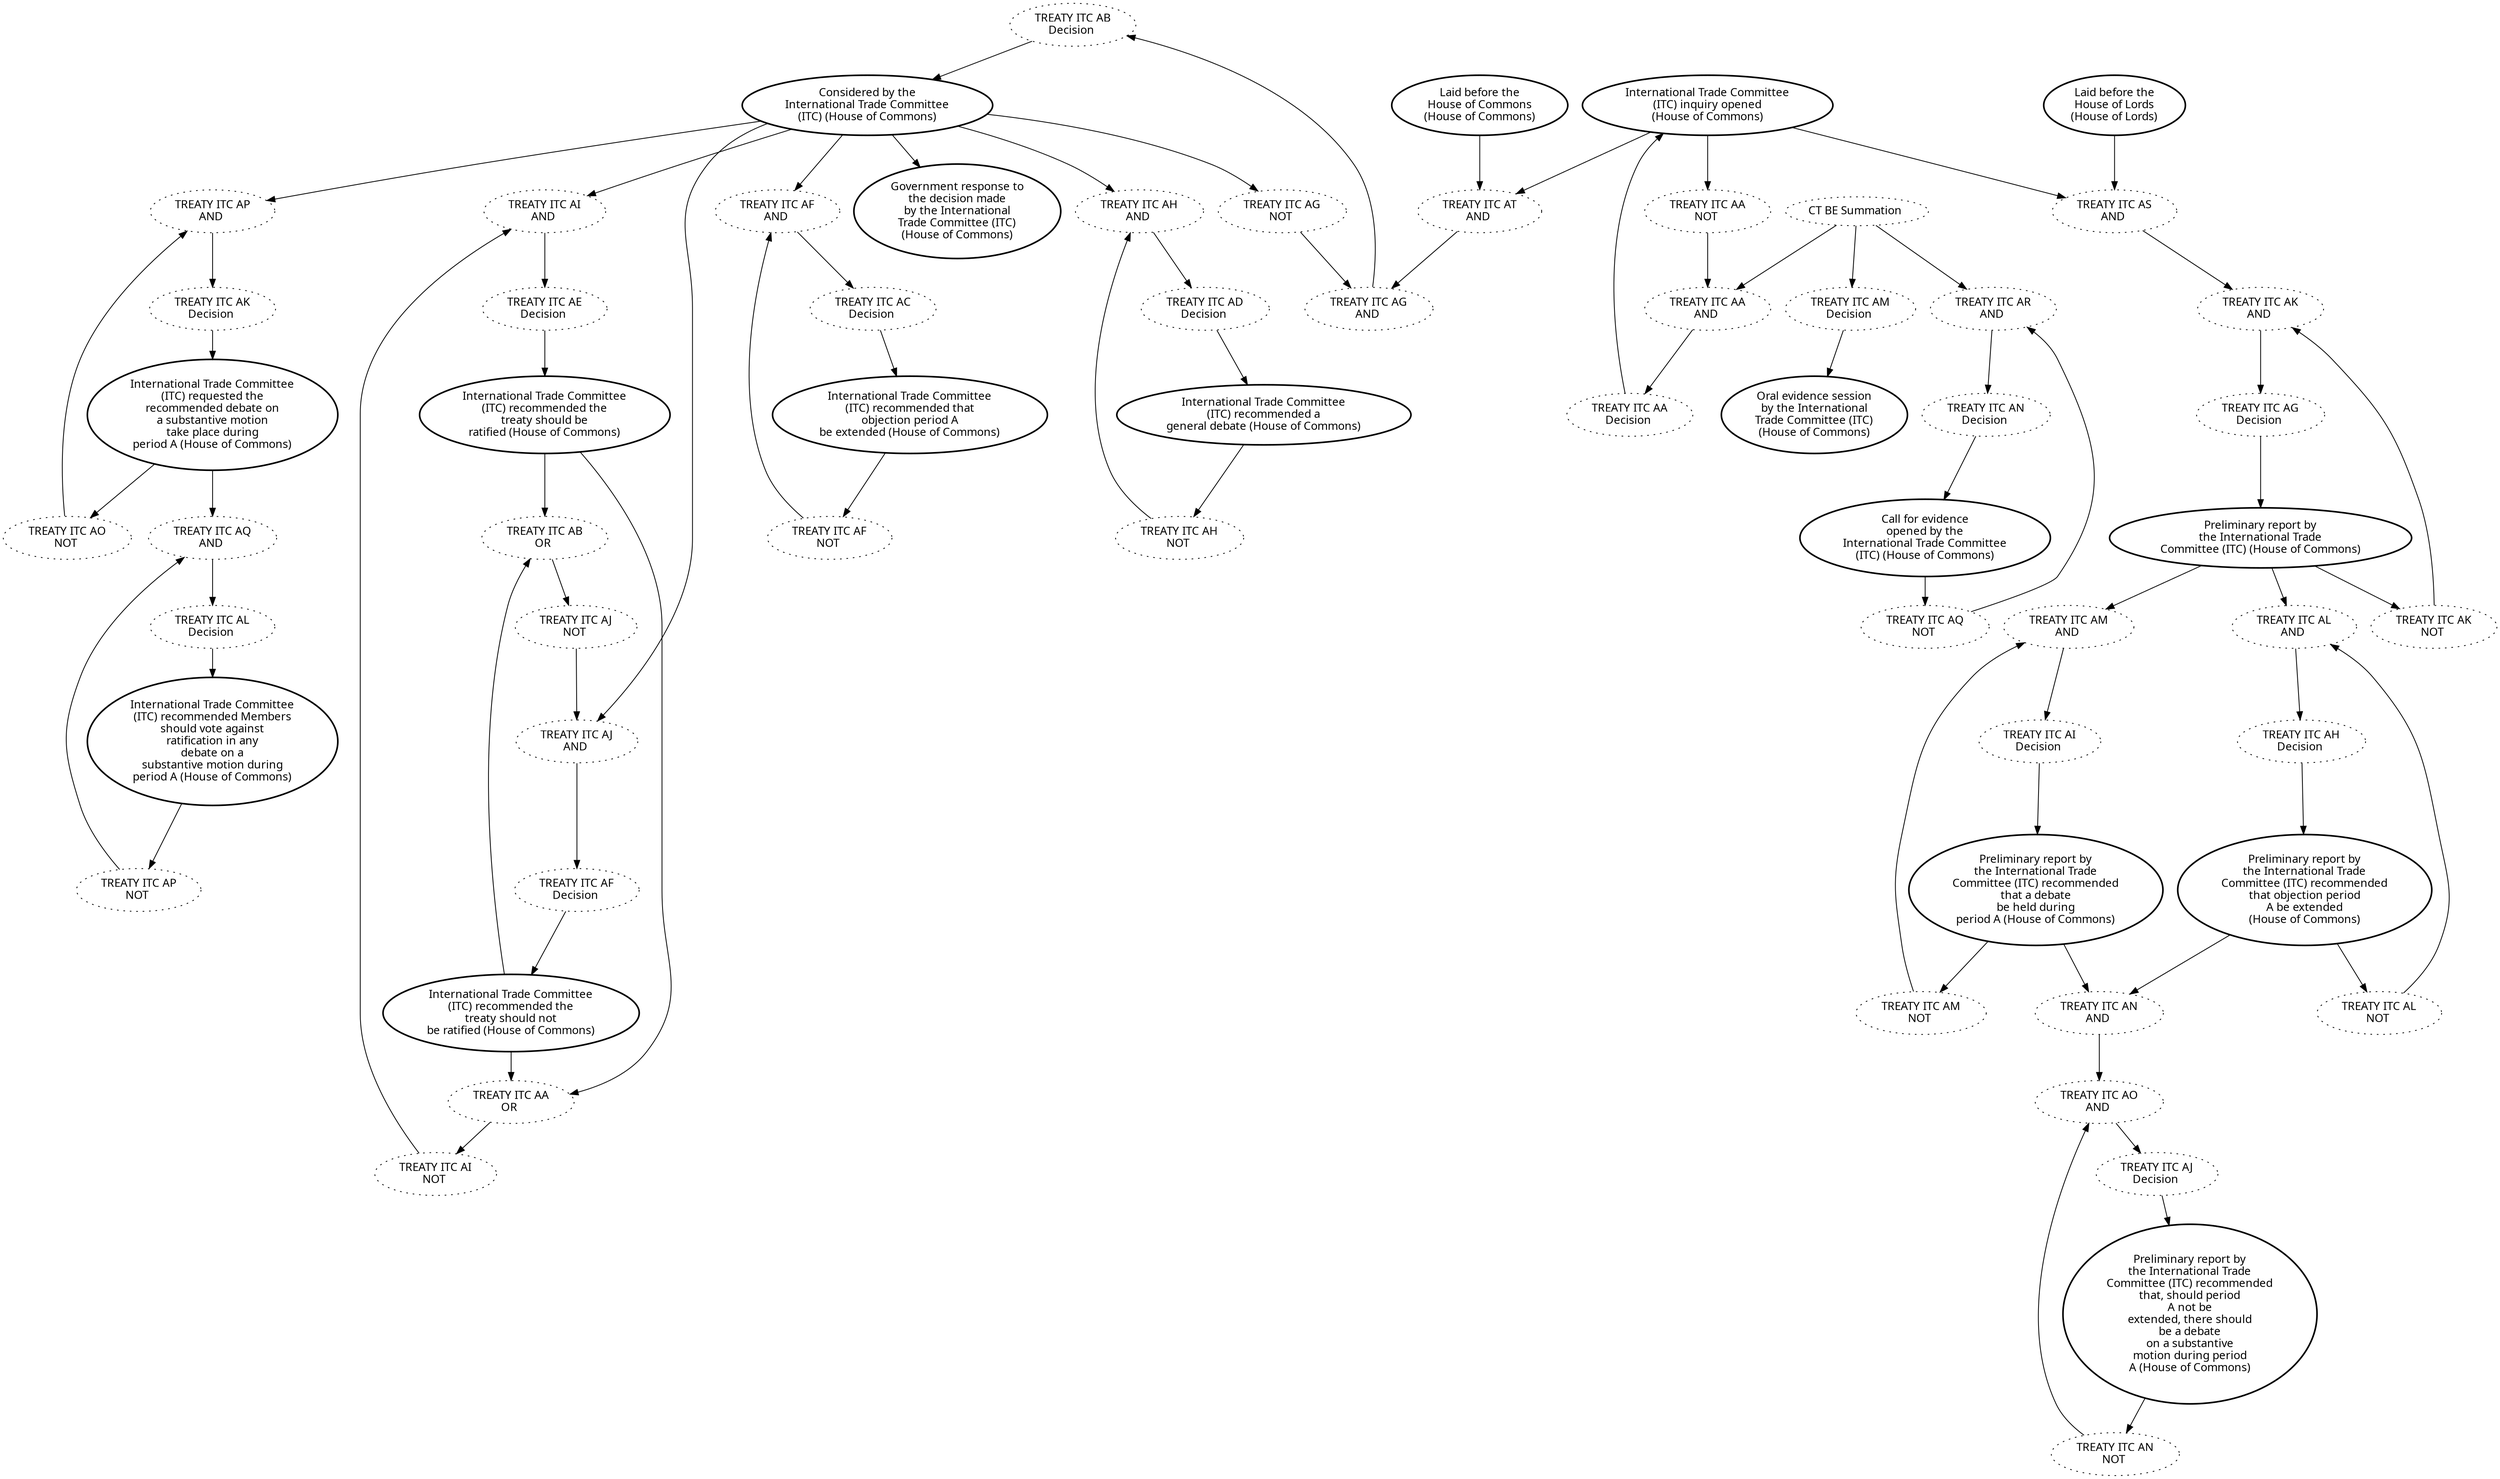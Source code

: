 digraph{graph[fontname="calibri"];node[fontname="calibri"];edge[fontname="calibri"];edge [style=solid, color=black];"819"->"144"[label=""];edge[style=solid, color=black];edge [style=solid, color=black];"823"->"145"[label=""];edge[style=solid, color=black];edge [style=solid, color=black];"821"->"146"[label=""];edge[style=solid, color=black];edge [style=solid, color=black];"822"->"246"[label=""];edge[style=solid, color=black];edge [style=solid, color=black];"820"->"254"[label=""];edge[style=solid, color=black];edge [style=solid, color=black];"818"->"265"[label=""];edge[style=solid, color=black];edge [style=solid, color=black];"144"->"267"[label=""];edge[style=solid, color=black];edge [style=solid, color=black];"2355"->"278"[label=""];edge[style=solid, color=black];edge [style=solid, color=black];"836"->"818"[label=""];edge[style=solid, color=black];edge [style=solid, color=black];"842"->"819"[label=""];edge[style=solid, color=black];edge [style=solid, color=black];"841"->"820"[label=""];edge[style=solid, color=black];edge [style=solid, color=black];"843"->"821"[label=""];edge[style=solid, color=black];edge [style=solid, color=black];"844"->"822"[label=""];edge[style=solid, color=black];edge [style=solid, color=black];"845"->"823"[label=""];edge[style=solid, color=black];edge [style=solid, color=black];"246"->"824"[label=""];edge[style=solid, color=black];edge [style=solid, color=black];"145"->"824"[label=""];edge[style=solid, color=black];edge [style=solid, color=black];"246"->"825"[label=""];edge[style=solid, color=black];edge [style=solid, color=black];"145"->"825"[label=""];edge[style=solid, color=black];edge [style=solid, color=black];"265"->"826"[label=""];edge[style=solid, color=black];edge [style=solid, color=black];"254"->"831"[label=""];edge[style=solid, color=black];edge [style=solid, color=black];"144"->"832"[label=""];edge[style=solid, color=black];edge [style=solid, color=black];"146"->"833"[label=""];edge[style=solid, color=black];edge [style=solid, color=black];"824"->"834"[label=""];edge[style=solid, color=black];edge [style=solid, color=black];"825"->"835"[label=""];edge[style=solid, color=black];edge [style=solid, color=black];"2352"->"836"[label=""];edge[style=solid, color=black];edge [style=solid, color=black];"826"->"836"[label=""];edge[style=solid, color=black];edge [style=solid, color=black];"144"->"841"[label=""];edge[style=solid, color=black];edge [style=solid, color=black];"831"->"841"[label=""];edge[style=solid, color=black];edge [style=solid, color=black];"832"->"842"[label=""];edge[style=solid, color=black];edge [style=solid, color=black];"2363"->"842"[label=""];edge[style=solid, color=black];edge [style=solid, color=black];"144"->"843"[label=""];edge[style=solid, color=black];edge [style=solid, color=black];"833"->"843"[label=""];edge[style=solid, color=black];edge [style=solid, color=black];"144"->"844"[label=""];edge[style=solid, color=black];edge [style=solid, color=black];"834"->"844"[label=""];edge[style=solid, color=black];edge [style=solid, color=black];"144"->"845"[label=""];edge[style=solid, color=black];edge [style=solid, color=black];"835"->"845"[label=""];edge[style=solid, color=black];edge [style=solid, color=black];"2354"->"1857"[label=""];edge[style=solid, color=black];edge [style=solid, color=black];"1899"->"1880"[label=""];edge[style=solid, color=black];edge [style=solid, color=black];"1900"->"1881"[label=""];edge[style=solid, color=black];edge [style=solid, color=black];"1901"->"1882"[label=""];edge[style=solid, color=black];edge [style=solid, color=black];"1902"->"1883"[label=""];edge[style=solid, color=black];edge [style=solid, color=black];"1903"->"1884"[label=""];edge[style=solid, color=black];edge [style=solid, color=black];"1904"->"1885"[label=""];edge[style=solid, color=black];edge [style=solid, color=black];"1880"->"1886"[label=""];edge[style=solid, color=black];edge [style=solid, color=black];"1881"->"1887"[label=""];edge[style=solid, color=black];edge [style=solid, color=black];"1882"->"1888"[label=""];edge[style=solid, color=black];edge [style=solid, color=black];"1883"->"1889"[label=""];edge[style=solid, color=black];edge [style=solid, color=black];"1884"->"1890"[label=""];edge[style=solid, color=black];edge [style=solid, color=black];"1885"->"1891"[label=""];edge[style=solid, color=black];edge [style=solid, color=black];"1886"->"1892"[label=""];edge[style=solid, color=black];edge [style=solid, color=black];"2362"->"1892"[label=""];edge[style=solid, color=black];edge [style=solid, color=black];"1880"->"1893"[label=""];edge[style=solid, color=black];edge [style=solid, color=black];"1887"->"1893"[label=""];edge[style=solid, color=black];edge [style=solid, color=black];"1880"->"1894"[label=""];edge[style=solid, color=black];edge [style=solid, color=black];"1888"->"1894"[label=""];edge[style=solid, color=black];edge [style=solid, color=black];"1881"->"1895"[label=""];edge[style=solid, color=black];edge [style=solid, color=black];"1882"->"1895"[label=""];edge[style=solid, color=black];edge [style=solid, color=black];"1895"->"1896"[label=""];edge[style=solid, color=black];edge [style=solid, color=black];"1889"->"1896"[label=""];edge[style=solid, color=black];edge [style=solid, color=black];"144"->"1897"[label=""];edge[style=solid, color=black];edge [style=solid, color=black];"1890"->"1897"[label=""];edge[style=solid, color=black];edge [style=solid, color=black];"1884"->"1898"[label=""];edge[style=solid, color=black];edge [style=solid, color=black];"1891"->"1898"[label=""];edge[style=solid, color=black];edge [style=solid, color=black];"1892"->"1899"[label=""];edge[style=solid, color=black];edge [style=solid, color=black];"1893"->"1900"[label=""];edge[style=solid, color=black];edge [style=solid, color=black];"1894"->"1901"[label=""];edge[style=solid, color=black];edge [style=solid, color=black];"1896"->"1902"[label=""];edge[style=solid, color=black];edge [style=solid, color=black];"1897"->"1903"[label=""];edge[style=solid, color=black];edge [style=solid, color=black];"1898"->"1904"[label=""];edge[style=solid, color=black];edge [style=solid, color=black];"2352"->"2354"[label=""];edge[style=solid, color=black];edge [style=solid, color=black];"2357"->"2355"[label=""];edge[style=solid, color=black];edge [style=solid, color=black];"278"->"2356"[label=""];edge[style=solid, color=black];edge [style=solid, color=black];"2352"->"2357"[label=""];edge[style=solid, color=black];edge [style=solid, color=black];"2356"->"2357"[label=""];edge[style=solid, color=black];edge [style=solid, color=black];"265"->"2362"[label=""];edge[style=solid, color=black];edge [style=solid, color=black];"12"->"2362"[label=""];edge[style=solid, color=black];edge [style=solid, color=black];"265"->"2363"[label=""];edge[style=solid, color=black];edge [style=solid, color=black];"4"->"2363"[label=""];edge[style=solid, color=black];"819" [label="TREATY ITC AB\nDecision ", style=dotted];"823" [label="TREATY ITC AF\nDecision ", style=dotted];"821" [label="TREATY ITC AD\nDecision ", style=dotted];"822" [label="TREATY ITC AE\nDecision ", style=dotted];"820" [label="TREATY ITC AC\nDecision ", style=dotted];"818" [label="TREATY ITC AA\nDecision ", style=dotted];"144" [label="Considered by the\nInternational Trade Committee\n(ITC) (House of Commons)", style=bold];"2355" [label="TREATY ITC AN\nDecision ", style=dotted];"836" [label="TREATY ITC AA\nAND ", style=dotted];"842" [label="TREATY ITC AG\nAND ", style=dotted];"841" [label="TREATY ITC AF\nAND ", style=dotted];"843" [label="TREATY ITC AH\nAND ", style=dotted];"844" [label="TREATY ITC AI\nAND ", style=dotted];"845" [label="TREATY ITC AJ\nAND ", style=dotted];"246" [label="International Trade Committee\n(ITC) recommended the\ntreaty should be\nratified (House of Commons)", style=bold];"145" [label="International Trade Committee\n(ITC) recommended the\ntreaty should not\nbe ratified (House of Commons)", style=bold];"265" [label="International Trade Committee\n(ITC) inquiry opened\n(House of Commons)", style=bold];"254" [label="International Trade Committee\n(ITC) recommended that\nobjection period A\nbe extended (House of Commons)", style=bold];"146" [label="International Trade Committee\n(ITC) recommended a\ngeneral debate (House of Commons)", style=bold];"824" [label="TREATY ITC AA\nOR ", style=dotted];"825" [label="TREATY ITC AB\nOR ", style=dotted];"2352" [label="CT BE Summation ", style=dotted];"826" [label="TREATY ITC AA\nNOT ", style=dotted];"831" [label="TREATY ITC AF\nNOT ", style=dotted];"832" [label="TREATY ITC AG\nNOT ", style=dotted];"2363" [label="TREATY ITC AT\nAND ", style=dotted];"833" [label="TREATY ITC AH\nNOT ", style=dotted];"834" [label="TREATY ITC AI\nNOT ", style=dotted];"835" [label="TREATY ITC AJ\nNOT ", style=dotted];"2354" [label="TREATY ITC AM\nDecision ", style=dotted];"1899" [label="TREATY ITC AG\nDecision ", style=dotted];"1900" [label="TREATY ITC AH\nDecision ", style=dotted];"1901" [label="TREATY ITC AI\nDecision ", style=dotted];"1902" [label="TREATY ITC AJ\nDecision ", style=dotted];"1903" [label="TREATY ITC AK\nDecision ", style=dotted];"1904" [label="TREATY ITC AL\nDecision ", style=dotted];"1880" [label="Preliminary report by\nthe International Trade\nCommittee (ITC) (House of Commons)", style=bold];"1881" [label="Preliminary report by\nthe International Trade\nCommittee (ITC) recommended\nthat objection period\nA be extended\n(House of Commons)", style=bold];"1882" [label="Preliminary report by\nthe International Trade\nCommittee (ITC) recommended\nthat a debate\nbe held during\nperiod A (House of Commons)", style=bold];"1883" [label="Preliminary report by\nthe International Trade\nCommittee (ITC) recommended\nthat, should period\nA not be\nextended, there should\nbe a debate\non a substantive\nmotion during period\nA (House of Commons)", style=bold];"1884" [label="International Trade Committee\n(ITC) requested the\nrecommended debate on\na substantive motion\ntake place during\nperiod A (House of Commons)", style=bold];"1885" [label="International Trade Committee\n(ITC) recommended Members\nshould vote against\nratification in any\ndebate on a\nsubstantive motion during\nperiod A (House of Commons)", style=bold];"1886" [label="TREATY ITC AK\nNOT ", style=dotted];"2362" [label="TREATY ITC AS\nAND ", style=dotted];"1887" [label="TREATY ITC AL\nNOT ", style=dotted];"1888" [label="TREATY ITC AM\nNOT ", style=dotted];"1895" [label="TREATY ITC AN\nAND ", style=dotted];"1889" [label="TREATY ITC AN\nNOT ", style=dotted];"1890" [label="TREATY ITC AO\nNOT ", style=dotted];"1891" [label="TREATY ITC AP\nNOT ", style=dotted];"1892" [label="TREATY ITC AK\nAND ", style=dotted];"1893" [label="TREATY ITC AL\nAND ", style=dotted];"1894" [label="TREATY ITC AM\nAND ", style=dotted];"1896" [label="TREATY ITC AO\nAND ", style=dotted];"1897" [label="TREATY ITC AP\nAND ", style=dotted];"1898" [label="TREATY ITC AQ\nAND ", style=dotted];"2357" [label="TREATY ITC AR\nAND ", style=dotted];"278" [label="Call for evidence\nopened by the\nInternational Trade Committee\n(ITC) (House of Commons)", style=bold];"2356" [label="TREATY ITC AQ\nNOT ", style=dotted];"12" [label="Laid before the\nHouse of Lords\n(House of Lords)", style=bold];"4" [label="Laid before the\nHouse of Commons\n(House of Commons)", style=bold];"267" [label="Government response to\nthe decision made\nby the International\nTrade Committee (ITC)\n(House of Commons)", style=bold];"1857" [label="Oral evidence session\nby the International\nTrade Committee (ITC)\n(House of Commons)", style=bold];}